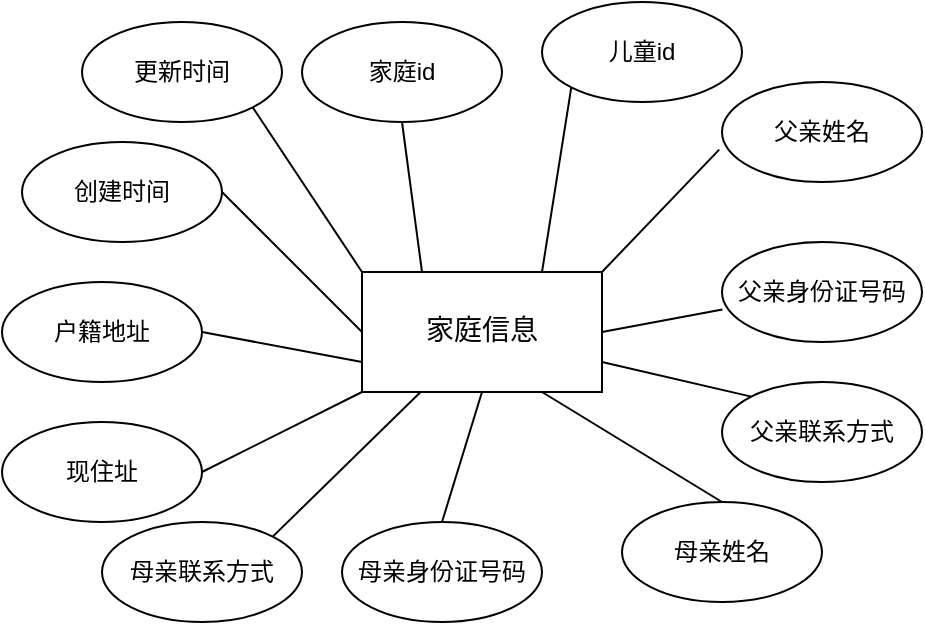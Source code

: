 <mxfile version="21.1.5" type="github">
  <diagram name="第 1 页" id="63fAddfX-q-rUXntFSP-">
    <mxGraphModel dx="993" dy="573" grid="1" gridSize="10" guides="1" tooltips="1" connect="1" arrows="1" fold="1" page="1" pageScale="1" pageWidth="827" pageHeight="1169" math="0" shadow="0">
      <root>
        <mxCell id="0" />
        <mxCell id="1" parent="0" />
        <mxCell id="E2S6l2YIMgvaNyh9KJD0-1" value="&lt;p style=&quot;margin-left:21.25pt;mso-para-margin-left:0.0gd;text-indent:-21.25pt;&lt;br/&gt;mso-char-indent-count:0.0;mso-list:l0 level1 lfo1;&quot; class=&quot;MsoNormal&quot;&gt;&lt;span style=&quot;mso-spacerun:&#39;yes&#39;;font-family:宋体;mso-ascii-font-family:Calibri;&lt;br/&gt;mso-hansi-font-family:Calibri;mso-bidi-font-family:&#39;Times New Roman&#39;;font-size:10.5pt;&lt;br/&gt;mso-font-kerning:1.0pt;&quot;&gt;家庭信息&lt;/span&gt;&lt;/p&gt;" style="rounded=0;whiteSpace=wrap;html=1;" vertex="1" parent="1">
          <mxGeometry x="270" y="215" width="120" height="60" as="geometry" />
        </mxCell>
        <mxCell id="E2S6l2YIMgvaNyh9KJD0-2" value="更新时间" style="ellipse;whiteSpace=wrap;html=1;" vertex="1" parent="1">
          <mxGeometry x="130" y="90" width="100" height="50" as="geometry" />
        </mxCell>
        <mxCell id="E2S6l2YIMgvaNyh9KJD0-3" value="户籍地址" style="ellipse;whiteSpace=wrap;html=1;" vertex="1" parent="1">
          <mxGeometry x="90" y="220" width="100" height="50" as="geometry" />
        </mxCell>
        <mxCell id="E2S6l2YIMgvaNyh9KJD0-4" value="母亲联系方式" style="ellipse;whiteSpace=wrap;html=1;" vertex="1" parent="1">
          <mxGeometry x="140" y="340" width="100" height="50" as="geometry" />
        </mxCell>
        <mxCell id="E2S6l2YIMgvaNyh9KJD0-5" value="母亲身份证号码" style="ellipse;whiteSpace=wrap;html=1;" vertex="1" parent="1">
          <mxGeometry x="260" y="340" width="100" height="50" as="geometry" />
        </mxCell>
        <mxCell id="E2S6l2YIMgvaNyh9KJD0-6" value="家庭id" style="ellipse;whiteSpace=wrap;html=1;" vertex="1" parent="1">
          <mxGeometry x="240" y="90" width="100" height="50" as="geometry" />
        </mxCell>
        <mxCell id="E2S6l2YIMgvaNyh9KJD0-7" value="儿童id" style="ellipse;whiteSpace=wrap;html=1;" vertex="1" parent="1">
          <mxGeometry x="360" y="80" width="100" height="50" as="geometry" />
        </mxCell>
        <mxCell id="E2S6l2YIMgvaNyh9KJD0-8" value="父亲姓名" style="ellipse;whiteSpace=wrap;html=1;" vertex="1" parent="1">
          <mxGeometry x="450" y="120" width="100" height="50" as="geometry" />
        </mxCell>
        <mxCell id="E2S6l2YIMgvaNyh9KJD0-9" value="父亲身份证号码" style="ellipse;whiteSpace=wrap;html=1;" vertex="1" parent="1">
          <mxGeometry x="450" y="200" width="100" height="50" as="geometry" />
        </mxCell>
        <mxCell id="E2S6l2YIMgvaNyh9KJD0-10" value="父亲联系方式" style="ellipse;whiteSpace=wrap;html=1;" vertex="1" parent="1">
          <mxGeometry x="450" y="270" width="100" height="50" as="geometry" />
        </mxCell>
        <mxCell id="E2S6l2YIMgvaNyh9KJD0-11" value="母亲姓名" style="ellipse;whiteSpace=wrap;html=1;" vertex="1" parent="1">
          <mxGeometry x="400" y="330" width="100" height="50" as="geometry" />
        </mxCell>
        <mxCell id="E2S6l2YIMgvaNyh9KJD0-12" value="创建时间" style="ellipse;whiteSpace=wrap;html=1;" vertex="1" parent="1">
          <mxGeometry x="100" y="150" width="100" height="50" as="geometry" />
        </mxCell>
        <mxCell id="E2S6l2YIMgvaNyh9KJD0-13" value="现住址" style="ellipse;whiteSpace=wrap;html=1;" vertex="1" parent="1">
          <mxGeometry x="90" y="290" width="100" height="50" as="geometry" />
        </mxCell>
        <mxCell id="E2S6l2YIMgvaNyh9KJD0-14" value="" style="endArrow=none;html=1;rounded=0;entryX=0;entryY=1;entryDx=0;entryDy=0;exitX=1;exitY=0.5;exitDx=0;exitDy=0;" edge="1" parent="1" source="E2S6l2YIMgvaNyh9KJD0-13" target="E2S6l2YIMgvaNyh9KJD0-1">
          <mxGeometry width="50" height="50" relative="1" as="geometry">
            <mxPoint x="50" y="510" as="sourcePoint" />
            <mxPoint x="100" y="460" as="targetPoint" />
          </mxGeometry>
        </mxCell>
        <mxCell id="E2S6l2YIMgvaNyh9KJD0-15" value="" style="endArrow=none;html=1;rounded=0;exitX=1;exitY=0;exitDx=0;exitDy=0;" edge="1" parent="1" source="E2S6l2YIMgvaNyh9KJD0-4" target="E2S6l2YIMgvaNyh9KJD0-1">
          <mxGeometry width="50" height="50" relative="1" as="geometry">
            <mxPoint x="60" y="520" as="sourcePoint" />
            <mxPoint x="110" y="470" as="targetPoint" />
          </mxGeometry>
        </mxCell>
        <mxCell id="E2S6l2YIMgvaNyh9KJD0-16" value="" style="endArrow=none;html=1;rounded=0;entryX=0.5;entryY=1;entryDx=0;entryDy=0;exitX=0.5;exitY=0;exitDx=0;exitDy=0;" edge="1" parent="1" source="E2S6l2YIMgvaNyh9KJD0-5" target="E2S6l2YIMgvaNyh9KJD0-1">
          <mxGeometry width="50" height="50" relative="1" as="geometry">
            <mxPoint x="70" y="530" as="sourcePoint" />
            <mxPoint x="120" y="480" as="targetPoint" />
          </mxGeometry>
        </mxCell>
        <mxCell id="E2S6l2YIMgvaNyh9KJD0-17" value="" style="endArrow=none;html=1;rounded=0;entryX=0.75;entryY=1;entryDx=0;entryDy=0;exitX=0.5;exitY=0;exitDx=0;exitDy=0;" edge="1" parent="1" source="E2S6l2YIMgvaNyh9KJD0-11" target="E2S6l2YIMgvaNyh9KJD0-1">
          <mxGeometry width="50" height="50" relative="1" as="geometry">
            <mxPoint x="80" y="540" as="sourcePoint" />
            <mxPoint x="130" y="490" as="targetPoint" />
          </mxGeometry>
        </mxCell>
        <mxCell id="E2S6l2YIMgvaNyh9KJD0-18" value="" style="endArrow=none;html=1;rounded=0;entryX=1;entryY=0.75;entryDx=0;entryDy=0;exitX=0;exitY=0;exitDx=0;exitDy=0;" edge="1" parent="1" source="E2S6l2YIMgvaNyh9KJD0-10" target="E2S6l2YIMgvaNyh9KJD0-1">
          <mxGeometry width="50" height="50" relative="1" as="geometry">
            <mxPoint x="90" y="550" as="sourcePoint" />
            <mxPoint x="140" y="500" as="targetPoint" />
          </mxGeometry>
        </mxCell>
        <mxCell id="E2S6l2YIMgvaNyh9KJD0-19" value="" style="endArrow=none;html=1;rounded=0;entryX=1;entryY=0.5;entryDx=0;entryDy=0;exitX=0.002;exitY=0.676;exitDx=0;exitDy=0;exitPerimeter=0;" edge="1" parent="1" source="E2S6l2YIMgvaNyh9KJD0-9" target="E2S6l2YIMgvaNyh9KJD0-1">
          <mxGeometry width="50" height="50" relative="1" as="geometry">
            <mxPoint x="100" y="560" as="sourcePoint" />
            <mxPoint x="150" y="510" as="targetPoint" />
          </mxGeometry>
        </mxCell>
        <mxCell id="E2S6l2YIMgvaNyh9KJD0-20" value="" style="endArrow=none;html=1;rounded=0;entryX=-0.014;entryY=0.676;entryDx=0;entryDy=0;entryPerimeter=0;exitX=1;exitY=0;exitDx=0;exitDy=0;" edge="1" parent="1" source="E2S6l2YIMgvaNyh9KJD0-1" target="E2S6l2YIMgvaNyh9KJD0-8">
          <mxGeometry width="50" height="50" relative="1" as="geometry">
            <mxPoint x="110" y="570" as="sourcePoint" />
            <mxPoint x="160" y="520" as="targetPoint" />
          </mxGeometry>
        </mxCell>
        <mxCell id="E2S6l2YIMgvaNyh9KJD0-21" value="" style="endArrow=none;html=1;rounded=0;entryX=0;entryY=1;entryDx=0;entryDy=0;exitX=0.75;exitY=0;exitDx=0;exitDy=0;" edge="1" parent="1" source="E2S6l2YIMgvaNyh9KJD0-1" target="E2S6l2YIMgvaNyh9KJD0-7">
          <mxGeometry width="50" height="50" relative="1" as="geometry">
            <mxPoint x="120" y="580" as="sourcePoint" />
            <mxPoint x="170" y="530" as="targetPoint" />
          </mxGeometry>
        </mxCell>
        <mxCell id="E2S6l2YIMgvaNyh9KJD0-22" value="" style="endArrow=none;html=1;rounded=0;entryX=0.5;entryY=1;entryDx=0;entryDy=0;exitX=0.25;exitY=0;exitDx=0;exitDy=0;" edge="1" parent="1" source="E2S6l2YIMgvaNyh9KJD0-1" target="E2S6l2YIMgvaNyh9KJD0-6">
          <mxGeometry width="50" height="50" relative="1" as="geometry">
            <mxPoint x="130" y="590" as="sourcePoint" />
            <mxPoint x="180" y="540" as="targetPoint" />
          </mxGeometry>
        </mxCell>
        <mxCell id="E2S6l2YIMgvaNyh9KJD0-23" value="" style="endArrow=none;html=1;rounded=0;entryX=1;entryY=1;entryDx=0;entryDy=0;exitX=0;exitY=0;exitDx=0;exitDy=0;" edge="1" parent="1" source="E2S6l2YIMgvaNyh9KJD0-1" target="E2S6l2YIMgvaNyh9KJD0-2">
          <mxGeometry width="50" height="50" relative="1" as="geometry">
            <mxPoint x="140" y="600" as="sourcePoint" />
            <mxPoint x="190" y="550" as="targetPoint" />
          </mxGeometry>
        </mxCell>
        <mxCell id="E2S6l2YIMgvaNyh9KJD0-24" value="" style="endArrow=none;html=1;rounded=0;entryX=1;entryY=0.5;entryDx=0;entryDy=0;exitX=0;exitY=0.5;exitDx=0;exitDy=0;" edge="1" parent="1" source="E2S6l2YIMgvaNyh9KJD0-1" target="E2S6l2YIMgvaNyh9KJD0-12">
          <mxGeometry width="50" height="50" relative="1" as="geometry">
            <mxPoint x="150" y="610" as="sourcePoint" />
            <mxPoint x="200" y="560" as="targetPoint" />
          </mxGeometry>
        </mxCell>
        <mxCell id="E2S6l2YIMgvaNyh9KJD0-25" value="" style="endArrow=none;html=1;rounded=0;entryX=1;entryY=0.5;entryDx=0;entryDy=0;exitX=0;exitY=0.75;exitDx=0;exitDy=0;" edge="1" parent="1" source="E2S6l2YIMgvaNyh9KJD0-1" target="E2S6l2YIMgvaNyh9KJD0-3">
          <mxGeometry width="50" height="50" relative="1" as="geometry">
            <mxPoint x="160" y="620" as="sourcePoint" />
            <mxPoint x="210" y="570" as="targetPoint" />
          </mxGeometry>
        </mxCell>
      </root>
    </mxGraphModel>
  </diagram>
</mxfile>
